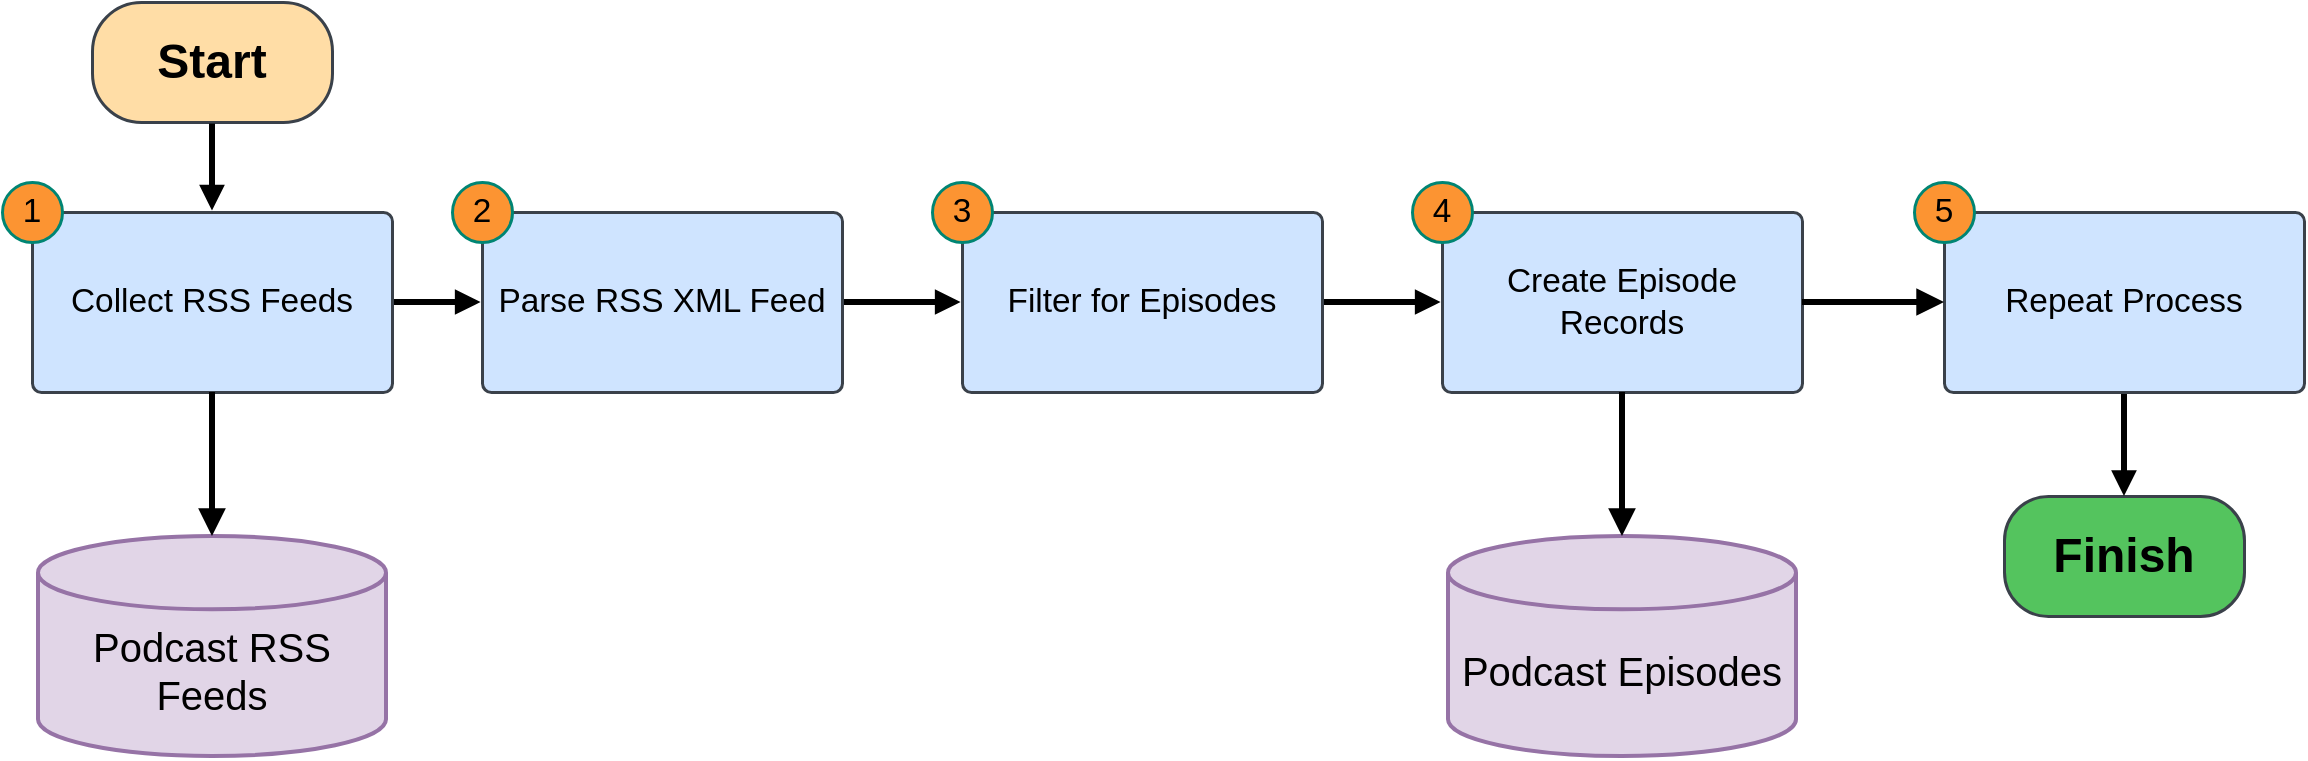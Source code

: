 <mxfile version="24.9.1">
  <diagram name="Page-1" id="reGDiPaJQe5blbN73wSM">
    <mxGraphModel dx="1444" dy="2307" grid="1" gridSize="10" guides="1" tooltips="1" connect="1" arrows="1" fold="1" page="1" pageScale="1" pageWidth="1600" pageHeight="1200" math="0" shadow="0">
      <root>
        <mxCell id="0" />
        <mxCell id="1" parent="0" />
        <mxCell id="p9JuKdBiDO9gENBmZ-I1-1" value="Start" style="html=1;overflow=block;blockSpacing=1;whiteSpace=wrap;fontSize=24;fontColor=default;spacing=3.8;strokeColor=#3a414a;strokeOpacity=100;fillOpacity=100;rounded=1;absoluteArcSize=1;arcSize=49;fillColor=#ffdda6;strokeWidth=1.5;lucidId=bW6uLIidkf8m;fontStyle=1" parent="1" vertex="1">
          <mxGeometry x="279" y="443" width="120" height="60" as="geometry" />
        </mxCell>
        <mxCell id="p9JuKdBiDO9gENBmZ-I1-2" value="" style="html=1;jettySize=18;whiteSpace=wrap;fontSize=13;strokeColor=#000000;strokeOpacity=100;strokeWidth=3;rounded=1;arcSize=12;edgeStyle=orthogonalEdgeStyle;startArrow=none;endArrow=block;endFill=1;exitX=0.5;exitY=1.013;exitPerimeter=0;entryX=0.5;entryY=-0.008;entryPerimeter=0;lucidId=SW6ux6u6MC4x;endSize=5;startSize=10;" parent="1" source="p9JuKdBiDO9gENBmZ-I1-1" target="p9JuKdBiDO9gENBmZ-I1-13" edge="1">
          <mxGeometry width="100" height="100" relative="1" as="geometry">
            <Array as="points" />
          </mxGeometry>
        </mxCell>
        <mxCell id="p9JuKdBiDO9gENBmZ-I1-3" value="" style="html=1;jettySize=18;whiteSpace=wrap;fontSize=13;strokeColor=#000000;strokeOpacity=100;strokeWidth=3;rounded=1;arcSize=12;edgeStyle=orthogonalEdgeStyle;startArrow=none;endArrow=block;endFill=1;exitX=1.004;exitY=0.5;exitPerimeter=0;entryX=-0.004;entryY=0.5;entryPerimeter=0;lucidId=416uXwU0tydD;endSize=5;" parent="1" source="p9JuKdBiDO9gENBmZ-I1-13" target="p9JuKdBiDO9gENBmZ-I1-7" edge="1">
          <mxGeometry width="100" height="100" relative="1" as="geometry">
            <Array as="points" />
          </mxGeometry>
        </mxCell>
        <mxCell id="p9JuKdBiDO9gENBmZ-I1-4" value="" style="html=1;jettySize=18;whiteSpace=wrap;fontSize=13;strokeColor=#000000;strokeOpacity=100;strokeWidth=3;rounded=1;arcSize=12;edgeStyle=orthogonalEdgeStyle;startArrow=none;endArrow=block;endFill=1;exitX=1.004;exitY=0.5;exitPerimeter=0;entryX=-0.004;entryY=0.5;entryPerimeter=0;lucidId=Q_6uuDI5KyMW;endSize=5;" parent="1" source="p9JuKdBiDO9gENBmZ-I1-7" target="p9JuKdBiDO9gENBmZ-I1-10" edge="1">
          <mxGeometry width="100" height="100" relative="1" as="geometry">
            <Array as="points" />
          </mxGeometry>
        </mxCell>
        <mxCell id="p9JuKdBiDO9gENBmZ-I1-5" value="" style="html=1;jettySize=18;whiteSpace=wrap;fontSize=13;strokeColor=#000000;strokeOpacity=100;strokeWidth=3;rounded=1;arcSize=12;edgeStyle=orthogonalEdgeStyle;startArrow=none;endArrow=block;endFill=1;exitX=1.004;exitY=0.5;exitPerimeter=0;entryX=-0.004;entryY=0.5;entryPerimeter=0;lucidId=r~6uTzH-kcN_;endSize=5;" parent="1" source="p9JuKdBiDO9gENBmZ-I1-10" target="p9JuKdBiDO9gENBmZ-I1-18" edge="1">
          <mxGeometry width="100" height="100" relative="1" as="geometry">
            <Array as="points" />
          </mxGeometry>
        </mxCell>
        <mxCell id="p9JuKdBiDO9gENBmZ-I1-6" value="" style="group;dropTarget=0;pointerEvents=0;" parent="1" vertex="1">
          <mxGeometry x="459" y="533" width="195" height="105" as="geometry" />
        </mxCell>
        <mxCell id="p9JuKdBiDO9gENBmZ-I1-7" value="Parse RSS XML Feed" style="html=1;overflow=block;blockSpacing=1;whiteSpace=wrap;fontSize=16.7;spacing=3.8;verticalAlign=middle;strokeColor=#3a414a;strokeOpacity=100;fillOpacity=100;rounded=1;absoluteArcSize=1;arcSize=9;fillColor=#cfe4ff;strokeWidth=1.5;lucidId=S16u41BVjXE3;" parent="p9JuKdBiDO9gENBmZ-I1-6" vertex="1">
          <mxGeometry x="15" y="15" width="180" height="90" as="geometry" />
        </mxCell>
        <mxCell id="p9JuKdBiDO9gENBmZ-I1-8" value="2" style="html=1;overflow=block;blockSpacing=1;whiteSpace=wrap;ellipse;fontSize=16.7;spacing=3.8;strokeColor=#008573;strokeOpacity=100;fillOpacity=100;rounded=1;absoluteArcSize=1;arcSize=9;fillColor=#fc9432;strokeWidth=1.5;lucidId=S16utB_y3xrM;" parent="p9JuKdBiDO9gENBmZ-I1-6" vertex="1">
          <mxGeometry width="30" height="30" as="geometry" />
        </mxCell>
        <mxCell id="p9JuKdBiDO9gENBmZ-I1-9" value="" style="group;dropTarget=0;pointerEvents=0;" parent="1" vertex="1">
          <mxGeometry x="699" y="533" width="195" height="105" as="geometry" />
        </mxCell>
        <mxCell id="p9JuKdBiDO9gENBmZ-I1-10" value="Filter for Episodes" style="html=1;overflow=block;blockSpacing=1;whiteSpace=wrap;fontSize=16.7;spacing=3.8;verticalAlign=middle;strokeColor=#3a414a;strokeOpacity=100;fillOpacity=100;rounded=1;absoluteArcSize=1;arcSize=9;fillColor=#cfe4ff;strokeWidth=1.5;lucidId=p-6uXw-BGHr~;" parent="p9JuKdBiDO9gENBmZ-I1-9" vertex="1">
          <mxGeometry x="15" y="15" width="180" height="90" as="geometry" />
        </mxCell>
        <mxCell id="p9JuKdBiDO9gENBmZ-I1-11" value="3" style="html=1;overflow=block;blockSpacing=1;whiteSpace=wrap;ellipse;fontSize=16.7;spacing=3.8;strokeColor=#008573;strokeOpacity=100;fillOpacity=100;rounded=1;absoluteArcSize=1;arcSize=9;fillColor=#fc9432;strokeWidth=1.5;lucidId=p-6ut_3H_-ZQ;" parent="p9JuKdBiDO9gENBmZ-I1-9" vertex="1">
          <mxGeometry width="30" height="30" as="geometry" />
        </mxCell>
        <mxCell id="p9JuKdBiDO9gENBmZ-I1-12" value="" style="group;dropTarget=0;pointerEvents=0;" parent="1" vertex="1">
          <mxGeometry x="234" y="533" width="195" height="105" as="geometry" />
        </mxCell>
        <mxCell id="p9JuKdBiDO9gENBmZ-I1-13" value="Collect RSS Feeds" style="html=1;overflow=block;blockSpacing=1;whiteSpace=wrap;fontSize=16.7;spacing=3.8;verticalAlign=middle;strokeColor=#3a414a;strokeOpacity=100;fillOpacity=100;rounded=1;absoluteArcSize=1;arcSize=9;fillColor=#cfe4ff;strokeWidth=1.5;lucidId=SW6u_wksAtYL;" parent="p9JuKdBiDO9gENBmZ-I1-12" vertex="1">
          <mxGeometry x="15" y="15" width="180" height="90" as="geometry" />
        </mxCell>
        <mxCell id="p9JuKdBiDO9gENBmZ-I1-14" value="1" style="html=1;overflow=block;blockSpacing=1;whiteSpace=wrap;ellipse;fontSize=16.7;fontColor=default;spacing=3.8;strokeColor=#008573;strokeOpacity=100;fillOpacity=100;rounded=1;absoluteArcSize=1;arcSize=9;fillColor=#fc9432;strokeWidth=1.5;lucidId=J06u._dIugNg;" parent="p9JuKdBiDO9gENBmZ-I1-12" vertex="1">
          <mxGeometry width="30" height="30" as="geometry" />
        </mxCell>
        <mxCell id="p9JuKdBiDO9gENBmZ-I1-17" value="" style="group;dropTarget=0;pointerEvents=0;" parent="1" vertex="1">
          <mxGeometry x="939" y="533" width="195" height="105" as="geometry" />
        </mxCell>
        <mxCell id="p9JuKdBiDO9gENBmZ-I1-18" value="Create Episode Records" style="html=1;overflow=block;blockSpacing=1;whiteSpace=wrap;fontSize=16.7;spacing=3.8;verticalAlign=middle;strokeColor=#3a414a;strokeOpacity=100;fillOpacity=100;rounded=1;absoluteArcSize=1;arcSize=9;fillColor=#cfe4ff;strokeWidth=1.5;lucidId=M.6uk97XyCFO;" parent="p9JuKdBiDO9gENBmZ-I1-17" vertex="1">
          <mxGeometry x="15" y="15" width="180" height="90" as="geometry" />
        </mxCell>
        <mxCell id="p9JuKdBiDO9gENBmZ-I1-19" value="4" style="html=1;overflow=block;blockSpacing=1;whiteSpace=wrap;ellipse;fontSize=16.7;spacing=3.8;strokeColor=#008573;strokeOpacity=100;fillOpacity=100;rounded=1;absoluteArcSize=1;arcSize=9;fillColor=#fc9432;strokeWidth=1.5;lucidId=M.6u~~DSKPuh;" parent="p9JuKdBiDO9gENBmZ-I1-17" vertex="1">
          <mxGeometry width="30" height="30" as="geometry" />
        </mxCell>
        <mxCell id="p9JuKdBiDO9gENBmZ-I1-21" value="Finish" style="html=1;overflow=block;blockSpacing=1;whiteSpace=wrap;fontSize=24;spacing=3.8;verticalAlign=middle;strokeColor=#3a414a;strokeOpacity=100;fillOpacity=100;rounded=1;absoluteArcSize=1;arcSize=44;fillColor=#54c45e;strokeWidth=1.5;lucidId=hk7uLVcwX5V9;fontStyle=1" parent="1" vertex="1">
          <mxGeometry x="1235" y="690" width="120" height="60" as="geometry" />
        </mxCell>
        <mxCell id="DX1TDmP-bxVWYvQbTXMB-1" style="edgeStyle=orthogonalEdgeStyle;rounded=0;orthogonalLoop=1;jettySize=auto;html=1;exitX=0.5;exitY=1;exitDx=0;exitDy=0;entryX=0.5;entryY=0;entryDx=0;entryDy=0;endSize=5;strokeWidth=3;endArrow=block;endFill=1;" edge="1" parent="1" source="DX1TDmP-bxVWYvQbTXMB-3" target="p9JuKdBiDO9gENBmZ-I1-21">
          <mxGeometry relative="1" as="geometry">
            <mxPoint x="1287.5" y="638" as="sourcePoint" />
          </mxGeometry>
        </mxCell>
        <mxCell id="DX1TDmP-bxVWYvQbTXMB-2" value="" style="group;dropTarget=0;pointerEvents=0;" vertex="1" parent="1">
          <mxGeometry x="1190" y="533" width="195" height="105" as="geometry" />
        </mxCell>
        <mxCell id="DX1TDmP-bxVWYvQbTXMB-3" value="Repeat Process" style="html=1;overflow=block;blockSpacing=1;whiteSpace=wrap;fontSize=16.7;spacing=3.8;verticalAlign=middle;strokeColor=#3a414a;strokeOpacity=100;fillOpacity=100;rounded=1;absoluteArcSize=1;arcSize=9;fillColor=#cfe4ff;strokeWidth=1.5;lucidId=M.6uk97XyCFO;" vertex="1" parent="DX1TDmP-bxVWYvQbTXMB-2">
          <mxGeometry x="15" y="15" width="180" height="90" as="geometry" />
        </mxCell>
        <mxCell id="DX1TDmP-bxVWYvQbTXMB-4" value="5" style="html=1;overflow=block;blockSpacing=1;whiteSpace=wrap;ellipse;fontSize=16.7;spacing=3.8;strokeColor=#008573;strokeOpacity=100;fillOpacity=100;rounded=1;absoluteArcSize=1;arcSize=9;fillColor=#fc9432;strokeWidth=1.5;lucidId=M.6u~~DSKPuh;" vertex="1" parent="DX1TDmP-bxVWYvQbTXMB-2">
          <mxGeometry width="30" height="30" as="geometry" />
        </mxCell>
        <mxCell id="DX1TDmP-bxVWYvQbTXMB-5" style="edgeStyle=orthogonalEdgeStyle;rounded=0;orthogonalLoop=1;jettySize=auto;html=1;exitX=1;exitY=0.5;exitDx=0;exitDy=0;entryX=0;entryY=0.5;entryDx=0;entryDy=0;strokeWidth=3;endArrow=block;endFill=1;" edge="1" parent="1" source="p9JuKdBiDO9gENBmZ-I1-18" target="DX1TDmP-bxVWYvQbTXMB-3">
          <mxGeometry relative="1" as="geometry" />
        </mxCell>
        <mxCell id="DX1TDmP-bxVWYvQbTXMB-6" value="&lt;font&gt;Podcast Episodes&lt;/font&gt;" style="strokeWidth=2;html=1;shape=mxgraph.flowchart.database;whiteSpace=wrap;fontSize=20;verticalAlign=middle;spacing=6;spacingTop=24;fillColor=#e1d5e7;strokeColor=#9673a6;" vertex="1" parent="1">
          <mxGeometry x="957" y="710" width="174" height="110" as="geometry" />
        </mxCell>
        <mxCell id="DX1TDmP-bxVWYvQbTXMB-7" value="&lt;font&gt;Podcast RSS Feeds&lt;/font&gt;" style="strokeWidth=2;html=1;shape=mxgraph.flowchart.database;whiteSpace=wrap;fontSize=20;verticalAlign=middle;spacing=6;spacingTop=24;fillColor=#e1d5e7;strokeColor=#9673a6;" vertex="1" parent="1">
          <mxGeometry x="252" y="710" width="174" height="110" as="geometry" />
        </mxCell>
        <mxCell id="DX1TDmP-bxVWYvQbTXMB-8" style="edgeStyle=orthogonalEdgeStyle;rounded=0;orthogonalLoop=1;jettySize=auto;html=1;exitX=0.5;exitY=1;exitDx=0;exitDy=0;entryX=0.5;entryY=0;entryDx=0;entryDy=0;entryPerimeter=0;strokeWidth=3;endArrow=block;endFill=1;" edge="1" parent="1" source="p9JuKdBiDO9gENBmZ-I1-13" target="DX1TDmP-bxVWYvQbTXMB-7">
          <mxGeometry relative="1" as="geometry" />
        </mxCell>
        <mxCell id="DX1TDmP-bxVWYvQbTXMB-9" style="edgeStyle=orthogonalEdgeStyle;rounded=0;orthogonalLoop=1;jettySize=auto;html=1;exitX=0.5;exitY=1;exitDx=0;exitDy=0;entryX=0.5;entryY=0;entryDx=0;entryDy=0;entryPerimeter=0;strokeWidth=3;endArrow=block;endFill=1;" edge="1" parent="1" source="p9JuKdBiDO9gENBmZ-I1-18" target="DX1TDmP-bxVWYvQbTXMB-6">
          <mxGeometry relative="1" as="geometry">
            <mxPoint x="1047" y="638" as="sourcePoint" />
          </mxGeometry>
        </mxCell>
      </root>
    </mxGraphModel>
  </diagram>
</mxfile>
